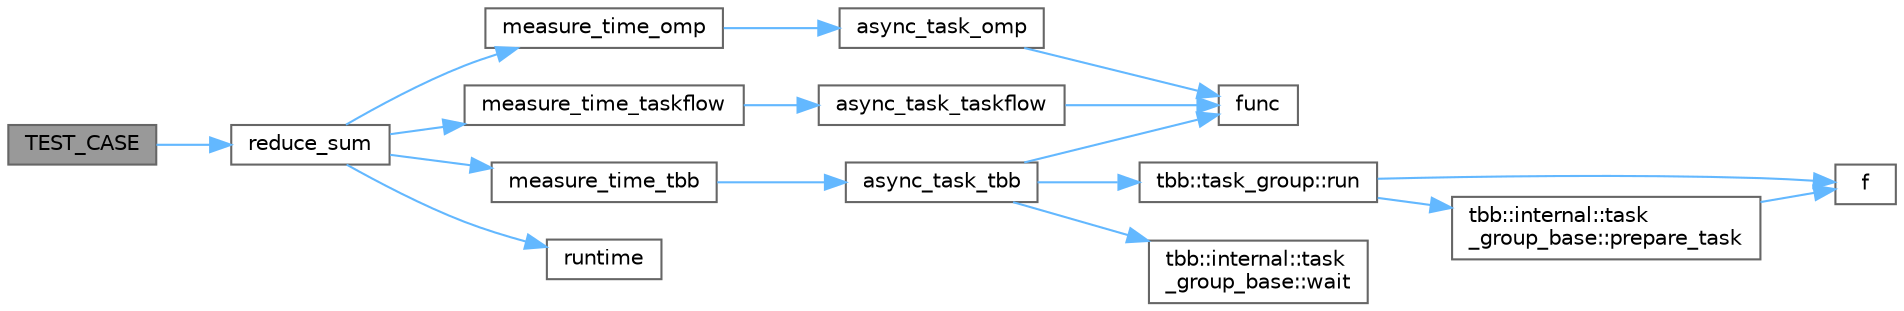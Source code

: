 digraph "TEST_CASE"
{
 // LATEX_PDF_SIZE
  bgcolor="transparent";
  edge [fontname=Helvetica,fontsize=10,labelfontname=Helvetica,labelfontsize=10];
  node [fontname=Helvetica,fontsize=10,shape=box,height=0.2,width=0.4];
  rankdir="LR";
  Node1 [id="Node000001",label="TEST_CASE",height=0.2,width=0.4,color="gray40", fillcolor="grey60", style="filled", fontcolor="black",tooltip=" "];
  Node1 -> Node2 [id="edge17_Node000001_Node000002",color="steelblue1",style="solid",tooltip=" "];
  Node2 [id="Node000002",label="reduce_sum",height=0.2,width=0.4,color="grey40", fillcolor="white", style="filled",URL="$external_2taskflow_2benchmarks_2for__each_2main_8cpp.html#ab369e222850a08060d34abf421be2c24",tooltip=" "];
  Node2 -> Node3 [id="edge18_Node000002_Node000003",color="steelblue1",style="solid",tooltip=" "];
  Node3 [id="Node000003",label="measure_time_omp",height=0.2,width=0.4,color="grey40", fillcolor="white", style="filled",URL="$benchmarks_2async__task_2omp_8cpp.html#a104fbde9a9ae2085262074c7bcae75b0",tooltip=" "];
  Node3 -> Node4 [id="edge19_Node000003_Node000004",color="steelblue1",style="solid",tooltip=" "];
  Node4 [id="Node000004",label="async_task_omp",height=0.2,width=0.4,color="grey40", fillcolor="white", style="filled",URL="$benchmarks_2async__task_2omp_8cpp.html#adcdfc47002233f7d5f7058492a7f18d8",tooltip=" "];
  Node4 -> Node5 [id="edge20_Node000004_Node000005",color="steelblue1",style="solid",tooltip=" "];
  Node5 [id="Node000005",label="func",height=0.2,width=0.4,color="grey40", fillcolor="white", style="filled",URL="$benchmarks_2async__task_2async__task_8hpp.html#abce53bb5cc1ee70cdc013fd9b93547eb",tooltip=" "];
  Node2 -> Node6 [id="edge21_Node000002_Node000006",color="steelblue1",style="solid",tooltip=" "];
  Node6 [id="Node000006",label="measure_time_taskflow",height=0.2,width=0.4,color="grey40", fillcolor="white", style="filled",URL="$benchmarks_2async__task_2taskflow_8cpp.html#a22c540f6a47d9e8dc94604296f83a02b",tooltip=" "];
  Node6 -> Node7 [id="edge22_Node000006_Node000007",color="steelblue1",style="solid",tooltip=" "];
  Node7 [id="Node000007",label="async_task_taskflow",height=0.2,width=0.4,color="grey40", fillcolor="white", style="filled",URL="$benchmarks_2async__task_2taskflow_8cpp.html#ab6896f2602d4223d34c46884741ad9fd",tooltip=" "];
  Node7 -> Node5 [id="edge23_Node000007_Node000005",color="steelblue1",style="solid",tooltip=" "];
  Node2 -> Node8 [id="edge24_Node000002_Node000008",color="steelblue1",style="solid",tooltip=" "];
  Node8 [id="Node000008",label="measure_time_tbb",height=0.2,width=0.4,color="grey40", fillcolor="white", style="filled",URL="$benchmarks_2async__task_2tbb_8cpp.html#ac448ec09560600ce8c7cb91298a5ca51",tooltip=" "];
  Node8 -> Node9 [id="edge25_Node000008_Node000009",color="steelblue1",style="solid",tooltip=" "];
  Node9 [id="Node000009",label="async_task_tbb",height=0.2,width=0.4,color="grey40", fillcolor="white", style="filled",URL="$benchmarks_2async__task_2tbb_8cpp.html#a6fc7d5a5891d0ccc2b38ee9b2a218457",tooltip=" "];
  Node9 -> Node5 [id="edge26_Node000009_Node000005",color="steelblue1",style="solid",tooltip=" "];
  Node9 -> Node10 [id="edge27_Node000009_Node000010",color="steelblue1",style="solid",tooltip=" "];
  Node10 [id="Node000010",label="tbb::task_group::run",height=0.2,width=0.4,color="grey40", fillcolor="white", style="filled",URL="$classtbb_1_1task__group.html#a6355cce7750b1367fb98924af151e8b2",tooltip=" "];
  Node10 -> Node11 [id="edge28_Node000010_Node000011",color="steelblue1",style="solid",tooltip=" "];
  Node11 [id="Node000011",label="f",height=0.2,width=0.4,color="grey40", fillcolor="white", style="filled",URL="$cxx11__tensor__map_8cpp.html#a7f507fea02198f6cb81c86640c7b1a4e",tooltip=" "];
  Node10 -> Node12 [id="edge29_Node000010_Node000012",color="steelblue1",style="solid",tooltip=" "];
  Node12 [id="Node000012",label="tbb::internal::task\l_group_base::prepare_task",height=0.2,width=0.4,color="grey40", fillcolor="white", style="filled",URL="$classtbb_1_1internal_1_1task__group__base.html#a207492823593e260b502bab2526106a2",tooltip=" "];
  Node12 -> Node11 [id="edge30_Node000012_Node000011",color="steelblue1",style="solid",tooltip=" "];
  Node9 -> Node13 [id="edge31_Node000009_Node000013",color="steelblue1",style="solid",tooltip=" "];
  Node13 [id="Node000013",label="tbb::internal::task\l_group_base::wait",height=0.2,width=0.4,color="grey40", fillcolor="white", style="filled",URL="$classtbb_1_1internal_1_1task__group__base.html#a9a05d8b3350796df951c701978cec816",tooltip=" "];
  Node2 -> Node14 [id="edge32_Node000002_Node000014",color="steelblue1",style="solid",tooltip=" "];
  Node14 [id="Node000014",label="runtime",height=0.2,width=0.4,color="grey40", fillcolor="white", style="filled",URL="$runtime_2spdlog_2include_2spdlog_2fmt_2bundled_2base_8h.html#a8c5f2060819744fc66f8fbce25a480be",tooltip=" "];
}
